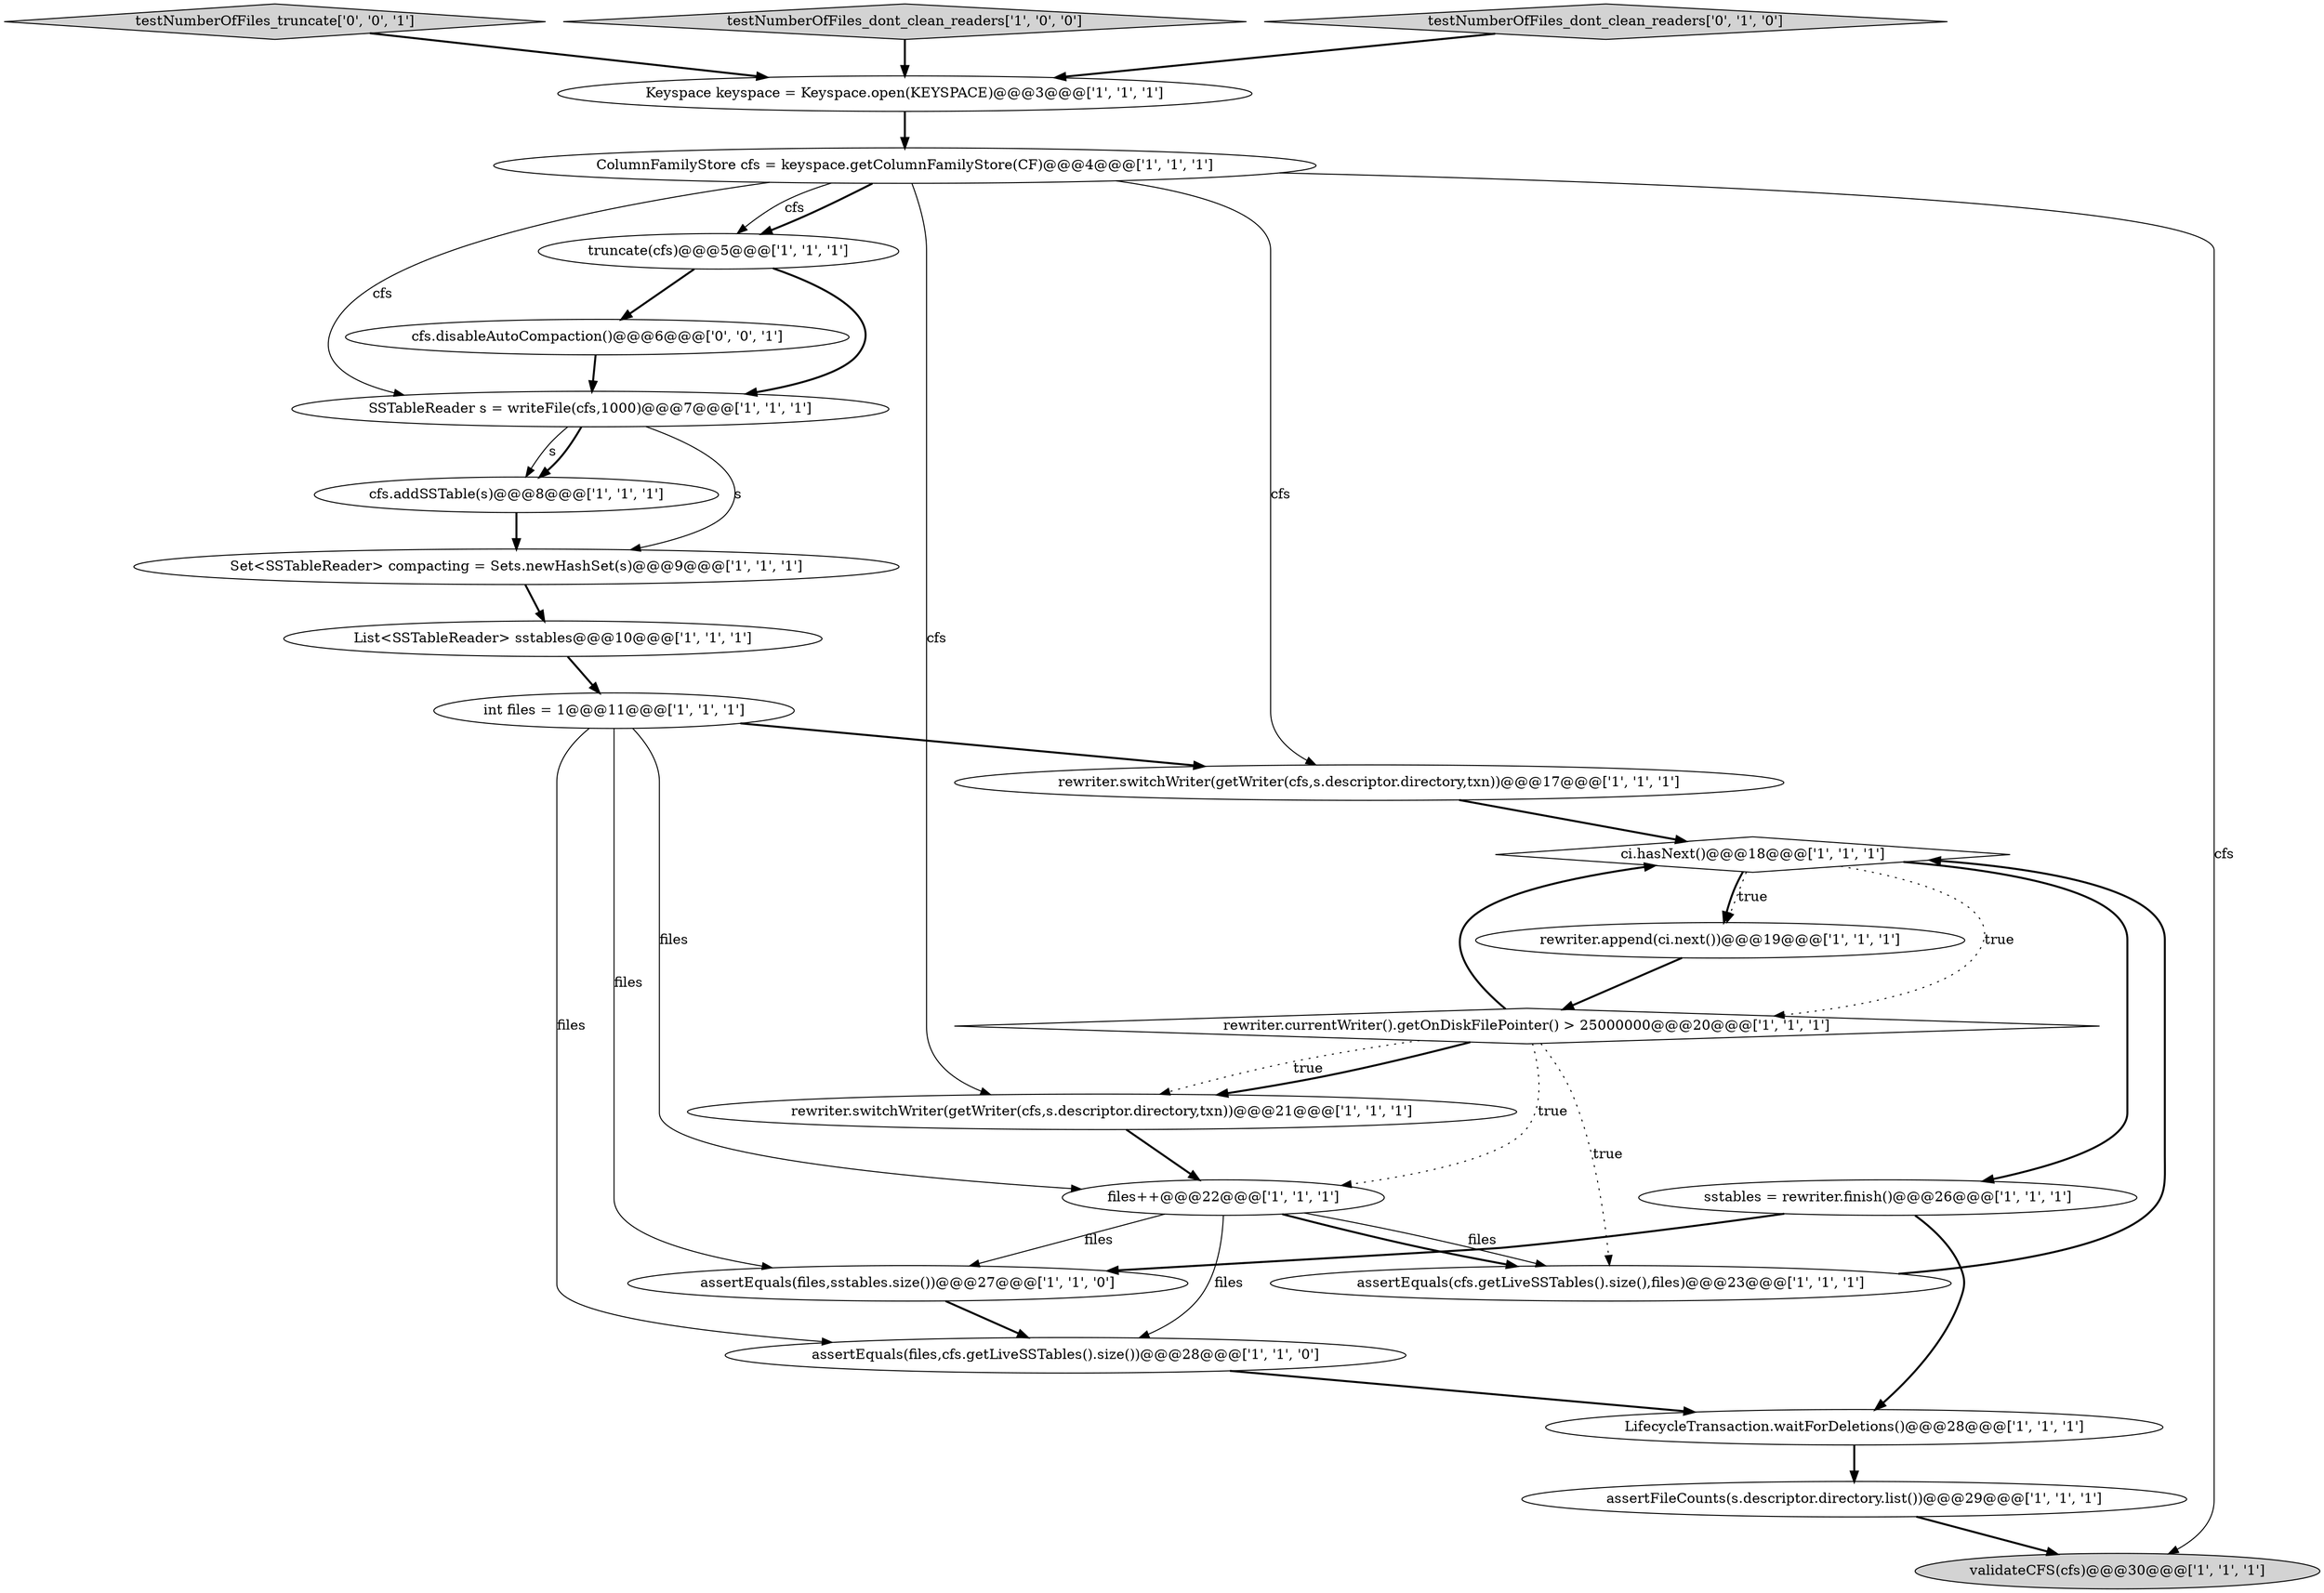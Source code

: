 digraph {
8 [style = filled, label = "cfs.addSSTable(s)@@@8@@@['1', '1', '1']", fillcolor = white, shape = ellipse image = "AAA0AAABBB1BBB"];
11 [style = filled, label = "List<SSTableReader> sstables@@@10@@@['1', '1', '1']", fillcolor = white, shape = ellipse image = "AAA0AAABBB1BBB"];
0 [style = filled, label = "Set<SSTableReader> compacting = Sets.newHashSet(s)@@@9@@@['1', '1', '1']", fillcolor = white, shape = ellipse image = "AAA0AAABBB1BBB"];
23 [style = filled, label = "testNumberOfFiles_truncate['0', '0', '1']", fillcolor = lightgray, shape = diamond image = "AAA0AAABBB3BBB"];
4 [style = filled, label = "LifecycleTransaction.waitForDeletions()@@@28@@@['1', '1', '1']", fillcolor = white, shape = ellipse image = "AAA0AAABBB1BBB"];
7 [style = filled, label = "ColumnFamilyStore cfs = keyspace.getColumnFamilyStore(CF)@@@4@@@['1', '1', '1']", fillcolor = white, shape = ellipse image = "AAA0AAABBB1BBB"];
13 [style = filled, label = "assertEquals(cfs.getLiveSSTables().size(),files)@@@23@@@['1', '1', '1']", fillcolor = white, shape = ellipse image = "AAA0AAABBB1BBB"];
21 [style = filled, label = "assertEquals(files,sstables.size())@@@27@@@['1', '1', '0']", fillcolor = white, shape = ellipse image = "AAA0AAABBB1BBB"];
20 [style = filled, label = "rewriter.currentWriter().getOnDiskFilePointer() > 25000000@@@20@@@['1', '1', '1']", fillcolor = white, shape = diamond image = "AAA0AAABBB1BBB"];
5 [style = filled, label = "truncate(cfs)@@@5@@@['1', '1', '1']", fillcolor = white, shape = ellipse image = "AAA0AAABBB1BBB"];
18 [style = filled, label = "assertFileCounts(s.descriptor.directory.list())@@@29@@@['1', '1', '1']", fillcolor = white, shape = ellipse image = "AAA0AAABBB1BBB"];
15 [style = filled, label = "validateCFS(cfs)@@@30@@@['1', '1', '1']", fillcolor = lightgray, shape = ellipse image = "AAA0AAABBB1BBB"];
3 [style = filled, label = "rewriter.append(ci.next())@@@19@@@['1', '1', '1']", fillcolor = white, shape = ellipse image = "AAA0AAABBB1BBB"];
17 [style = filled, label = "sstables = rewriter.finish()@@@26@@@['1', '1', '1']", fillcolor = white, shape = ellipse image = "AAA0AAABBB1BBB"];
19 [style = filled, label = "Keyspace keyspace = Keyspace.open(KEYSPACE)@@@3@@@['1', '1', '1']", fillcolor = white, shape = ellipse image = "AAA0AAABBB1BBB"];
2 [style = filled, label = "assertEquals(files,cfs.getLiveSSTables().size())@@@28@@@['1', '1', '0']", fillcolor = white, shape = ellipse image = "AAA0AAABBB1BBB"];
1 [style = filled, label = "SSTableReader s = writeFile(cfs,1000)@@@7@@@['1', '1', '1']", fillcolor = white, shape = ellipse image = "AAA0AAABBB1BBB"];
6 [style = filled, label = "testNumberOfFiles_dont_clean_readers['1', '0', '0']", fillcolor = lightgray, shape = diamond image = "AAA0AAABBB1BBB"];
9 [style = filled, label = "ci.hasNext()@@@18@@@['1', '1', '1']", fillcolor = white, shape = diamond image = "AAA0AAABBB1BBB"];
24 [style = filled, label = "cfs.disableAutoCompaction()@@@6@@@['0', '0', '1']", fillcolor = white, shape = ellipse image = "AAA0AAABBB3BBB"];
14 [style = filled, label = "int files = 1@@@11@@@['1', '1', '1']", fillcolor = white, shape = ellipse image = "AAA0AAABBB1BBB"];
10 [style = filled, label = "rewriter.switchWriter(getWriter(cfs,s.descriptor.directory,txn))@@@17@@@['1', '1', '1']", fillcolor = white, shape = ellipse image = "AAA0AAABBB1BBB"];
12 [style = filled, label = "rewriter.switchWriter(getWriter(cfs,s.descriptor.directory,txn))@@@21@@@['1', '1', '1']", fillcolor = white, shape = ellipse image = "AAA0AAABBB1BBB"];
22 [style = filled, label = "testNumberOfFiles_dont_clean_readers['0', '1', '0']", fillcolor = lightgray, shape = diamond image = "AAA0AAABBB2BBB"];
16 [style = filled, label = "files++@@@22@@@['1', '1', '1']", fillcolor = white, shape = ellipse image = "AAA0AAABBB1BBB"];
22->19 [style = bold, label=""];
14->2 [style = solid, label="files"];
2->4 [style = bold, label=""];
23->19 [style = bold, label=""];
7->15 [style = solid, label="cfs"];
8->0 [style = bold, label=""];
17->21 [style = bold, label=""];
10->9 [style = bold, label=""];
5->1 [style = bold, label=""];
1->8 [style = bold, label=""];
9->3 [style = bold, label=""];
7->1 [style = solid, label="cfs"];
1->8 [style = solid, label="s"];
16->2 [style = solid, label="files"];
14->16 [style = solid, label="files"];
9->20 [style = dotted, label="true"];
6->19 [style = bold, label=""];
16->13 [style = bold, label=""];
20->16 [style = dotted, label="true"];
0->11 [style = bold, label=""];
11->14 [style = bold, label=""];
16->13 [style = solid, label="files"];
3->20 [style = bold, label=""];
21->2 [style = bold, label=""];
12->16 [style = bold, label=""];
24->1 [style = bold, label=""];
17->4 [style = bold, label=""];
20->12 [style = dotted, label="true"];
5->24 [style = bold, label=""];
9->17 [style = bold, label=""];
14->21 [style = solid, label="files"];
7->12 [style = solid, label="cfs"];
7->5 [style = solid, label="cfs"];
20->13 [style = dotted, label="true"];
1->0 [style = solid, label="s"];
16->21 [style = solid, label="files"];
7->5 [style = bold, label=""];
9->3 [style = dotted, label="true"];
20->9 [style = bold, label=""];
13->9 [style = bold, label=""];
19->7 [style = bold, label=""];
14->10 [style = bold, label=""];
20->12 [style = bold, label=""];
7->10 [style = solid, label="cfs"];
4->18 [style = bold, label=""];
18->15 [style = bold, label=""];
}

